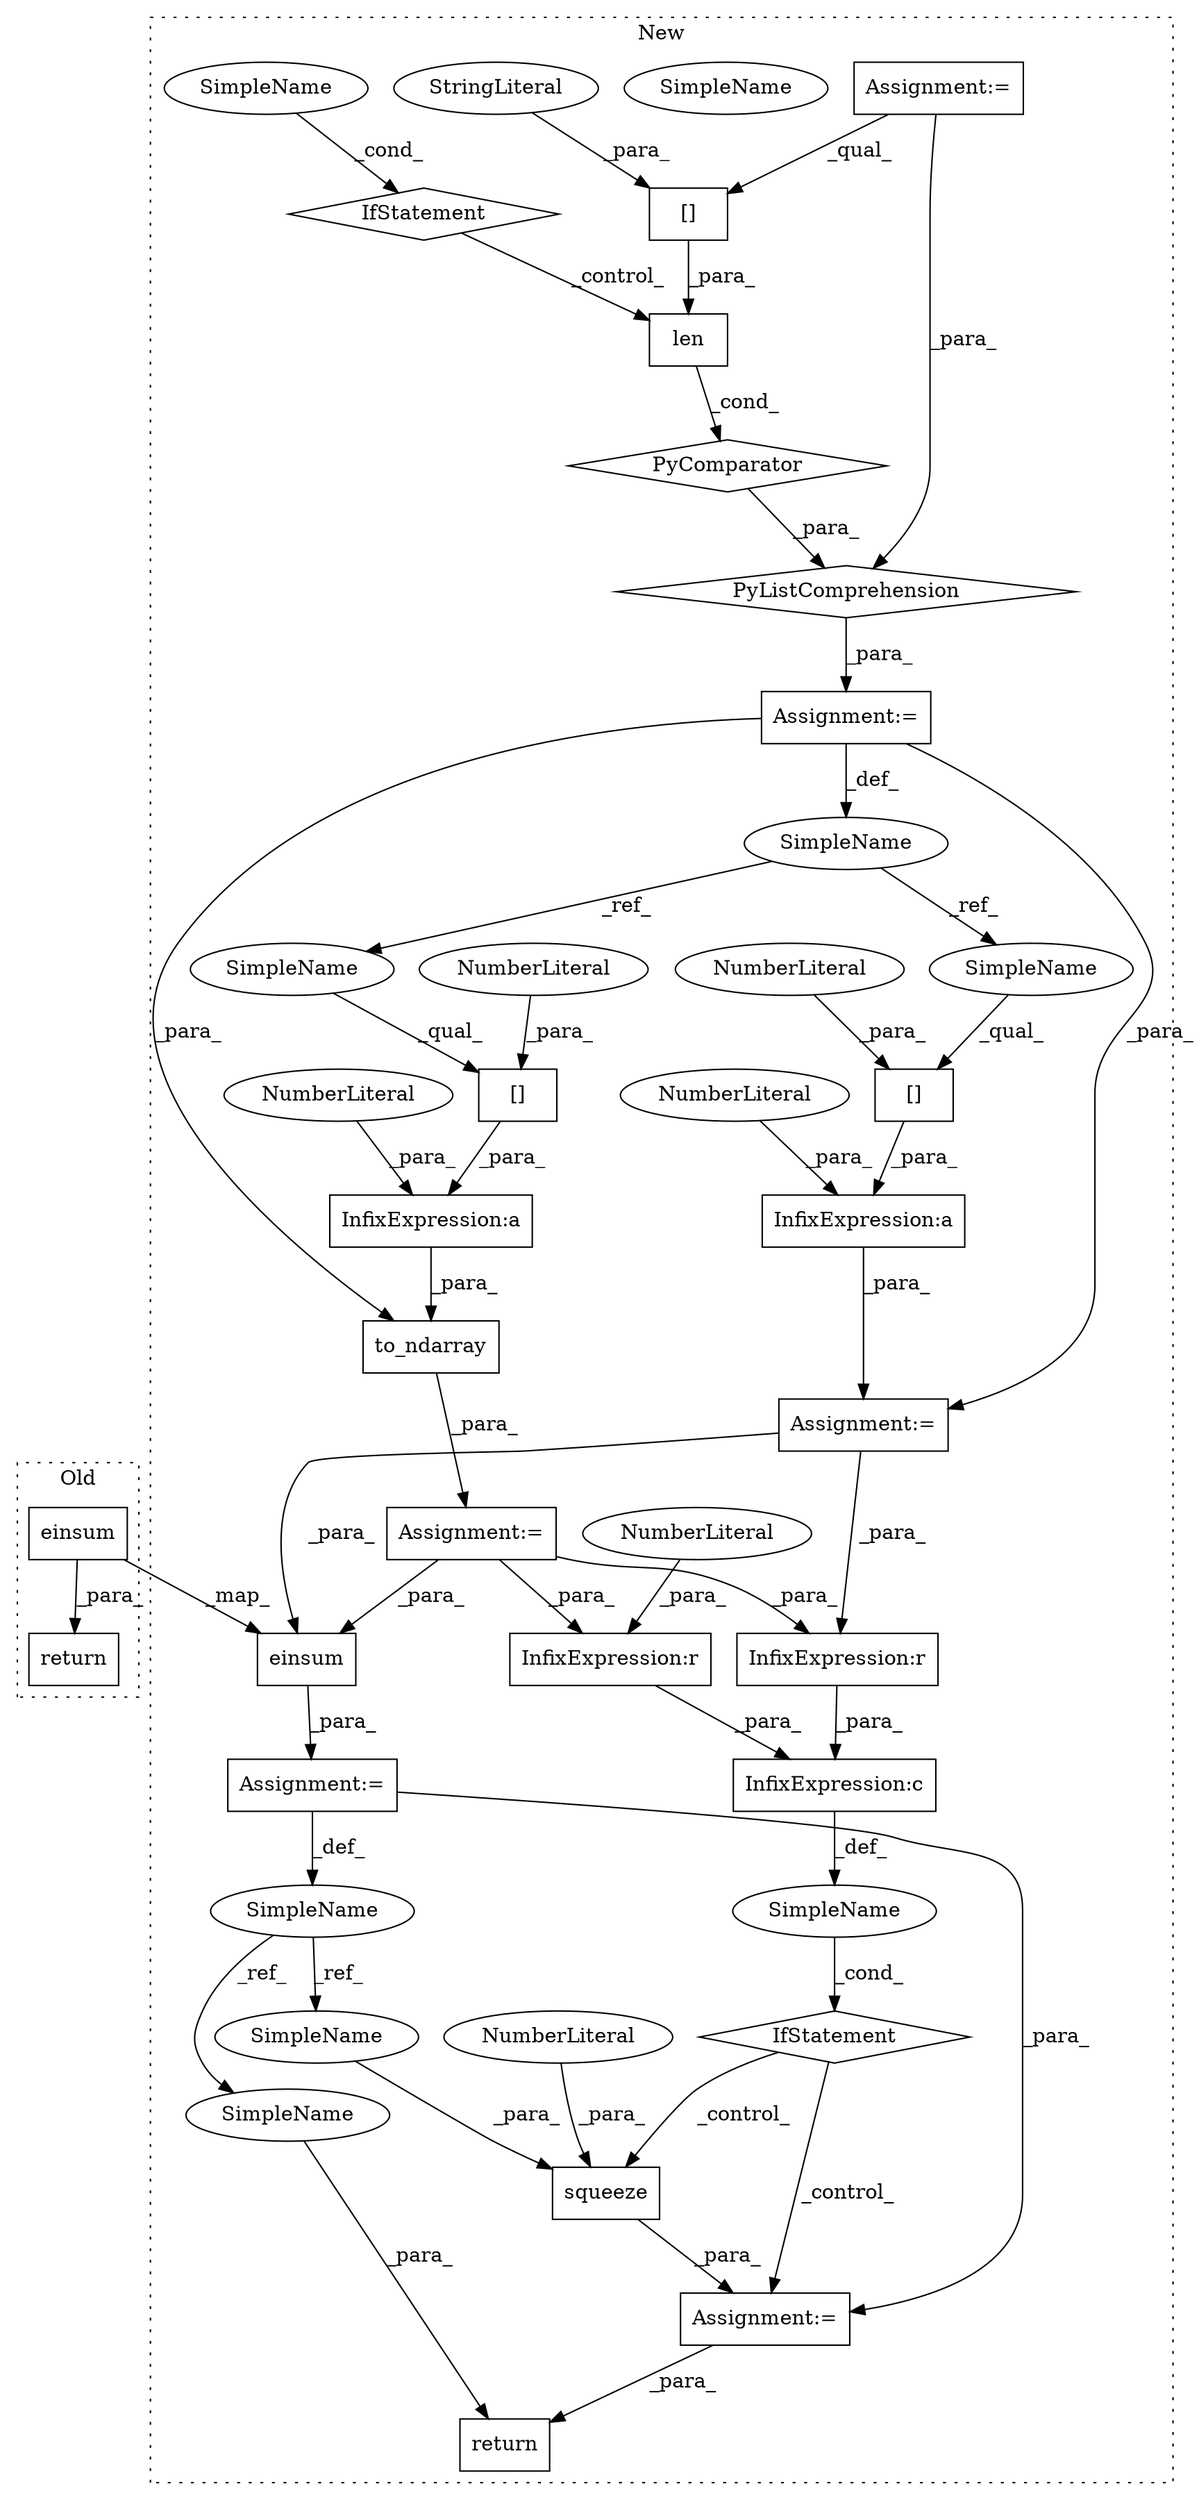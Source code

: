 digraph G {
subgraph cluster0 {
1 [label="return" a="41" s="9295" l="7" shape="box"];
12 [label="einsum" a="32" s="9308,9350" l="7,1" shape="box"];
label = "Old";
style="dotted";
}
subgraph cluster1 {
2 [label="squeeze" a="32" s="9722,9738" l="8,1" shape="box"];
3 [label="return" a="41" s="9755" l="7" shape="box"];
4 [label="Assignment:=" a="7" s="9598" l="1" shape="box"];
5 [label="Assignment:=" a="7" s="9721" l="1" shape="box"];
6 [label="NumberLiteral" a="34" s="9737" l="1" shape="ellipse"];
7 [label="SimpleName" a="42" s="" l="" shape="ellipse"];
8 [label="IfStatement" a="25" s="9656,9703" l="4,2" shape="diamond"];
9 [label="SimpleName" a="42" s="9592" l="6" shape="ellipse"];
10 [label="InfixExpression:r" a="27" s="9698" l="4" shape="box"];
11 [label="NumberLiteral" a="34" s="9702" l="1" shape="ellipse"];
13 [label="einsum" a="32" s="9605,9647" l="7,1" shape="box"];
14 [label="InfixExpression:a" a="27" s="8581" l="3" shape="box"];
15 [label="InfixExpression:a" a="27" s="8531" l="3" shape="box"];
16 [label="[]" a="2" s="8573,8580" l="6,1" shape="box"];
17 [label="NumberLiteral" a="34" s="8584" l="1" shape="ellipse"];
18 [label="[]" a="2" s="8523,8530" l="6,1" shape="box"];
19 [label="NumberLiteral" a="34" s="8534" l="1" shape="ellipse"];
20 [label="NumberLiteral" a="34" s="8529" l="1" shape="ellipse"];
21 [label="NumberLiteral" a="34" s="8579" l="1" shape="ellipse"];
22 [label="PyComparator" a="113" s="8370" l="38" shape="diamond"];
23 [label="InfixExpression:r" a="27" s="9670" l="4" shape="box"];
24 [label="InfixExpression:c" a="27" s="9684" l="4" shape="box"];
25 [label="len" a="32" s="8273,8305" l="4,1" shape="box"];
26 [label="[]" a="2" s="8277,8304" l="10,1" shape="box"];
27 [label="SimpleName" a="42" s="8254" l="5" shape="ellipse"];
28 [label="StringLiteral" a="45" s="8287" l="17" shape="ellipse"];
29 [label="IfStatement" a="25" s="8370" l="38" shape="diamond"];
30 [label="SimpleName" a="42" s="8403" l="5" shape="ellipse"];
31 [label="Assignment:=" a="7" s="8502" l="1" shape="box"];
32 [label="Assignment:=" a="7" s="8259" l="14" shape="box"];
33 [label="Assignment:=" a="7" s="8370" l="38" shape="box"];
34 [label="Assignment:=" a="7" s="8552" l="1" shape="box"];
35 [label="PyListComprehension" a="109" s="8273" l="143" shape="diamond"];
36 [label="to_ndarray" a="32" s="8553,8585" l="11,1" shape="box"];
37 [label="SimpleName" a="42" s="8403" l="5" shape="ellipse"];
38 [label="SimpleName" a="42" s="9762" l="6" shape="ellipse"];
39 [label="SimpleName" a="42" s="9730" l="6" shape="ellipse"];
40 [label="SimpleName" a="42" s="8573" l="5" shape="ellipse"];
41 [label="SimpleName" a="42" s="8523" l="5" shape="ellipse"];
label = "New";
style="dotted";
}
2 -> 5 [label="_para_"];
4 -> 9 [label="_def_"];
4 -> 5 [label="_para_"];
5 -> 3 [label="_para_"];
6 -> 2 [label="_para_"];
7 -> 8 [label="_cond_"];
8 -> 2 [label="_control_"];
8 -> 5 [label="_control_"];
9 -> 39 [label="_ref_"];
9 -> 38 [label="_ref_"];
10 -> 24 [label="_para_"];
11 -> 10 [label="_para_"];
12 -> 13 [label="_map_"];
12 -> 1 [label="_para_"];
13 -> 4 [label="_para_"];
14 -> 36 [label="_para_"];
15 -> 31 [label="_para_"];
16 -> 14 [label="_para_"];
17 -> 14 [label="_para_"];
18 -> 15 [label="_para_"];
19 -> 15 [label="_para_"];
20 -> 18 [label="_para_"];
21 -> 16 [label="_para_"];
22 -> 35 [label="_para_"];
23 -> 24 [label="_para_"];
24 -> 7 [label="_def_"];
25 -> 22 [label="_cond_"];
26 -> 25 [label="_para_"];
27 -> 40 [label="_ref_"];
27 -> 41 [label="_ref_"];
28 -> 26 [label="_para_"];
29 -> 25 [label="_control_"];
31 -> 23 [label="_para_"];
31 -> 13 [label="_para_"];
32 -> 31 [label="_para_"];
32 -> 27 [label="_def_"];
32 -> 36 [label="_para_"];
33 -> 35 [label="_para_"];
33 -> 26 [label="_qual_"];
34 -> 10 [label="_para_"];
34 -> 13 [label="_para_"];
34 -> 23 [label="_para_"];
35 -> 32 [label="_para_"];
36 -> 34 [label="_para_"];
37 -> 29 [label="_cond_"];
38 -> 3 [label="_para_"];
39 -> 2 [label="_para_"];
40 -> 16 [label="_qual_"];
41 -> 18 [label="_qual_"];
}